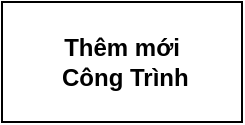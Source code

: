 <mxfile version="24.0.4" type="device">
  <diagram name="Page-1" id="CBU_PFL29Gi1MLhnxAAz">
    <mxGraphModel dx="1434" dy="772" grid="1" gridSize="10" guides="1" tooltips="1" connect="1" arrows="1" fold="1" page="1" pageScale="1" pageWidth="1169" pageHeight="827" math="0" shadow="0">
      <root>
        <mxCell id="0" />
        <mxCell id="1" parent="0" />
        <mxCell id="HCWxoYXjv9VMKUd7aIKP-1" value="&lt;b&gt;Thêm mới&lt;/b&gt;&lt;div&gt;&lt;b&gt;&amp;nbsp;Công Trình&lt;/b&gt;&lt;/div&gt;" style="rounded=0;whiteSpace=wrap;html=1;strokeWidth=1;" vertex="1" parent="1">
          <mxGeometry x="310" y="30" width="120" height="60" as="geometry" />
        </mxCell>
      </root>
    </mxGraphModel>
  </diagram>
</mxfile>
